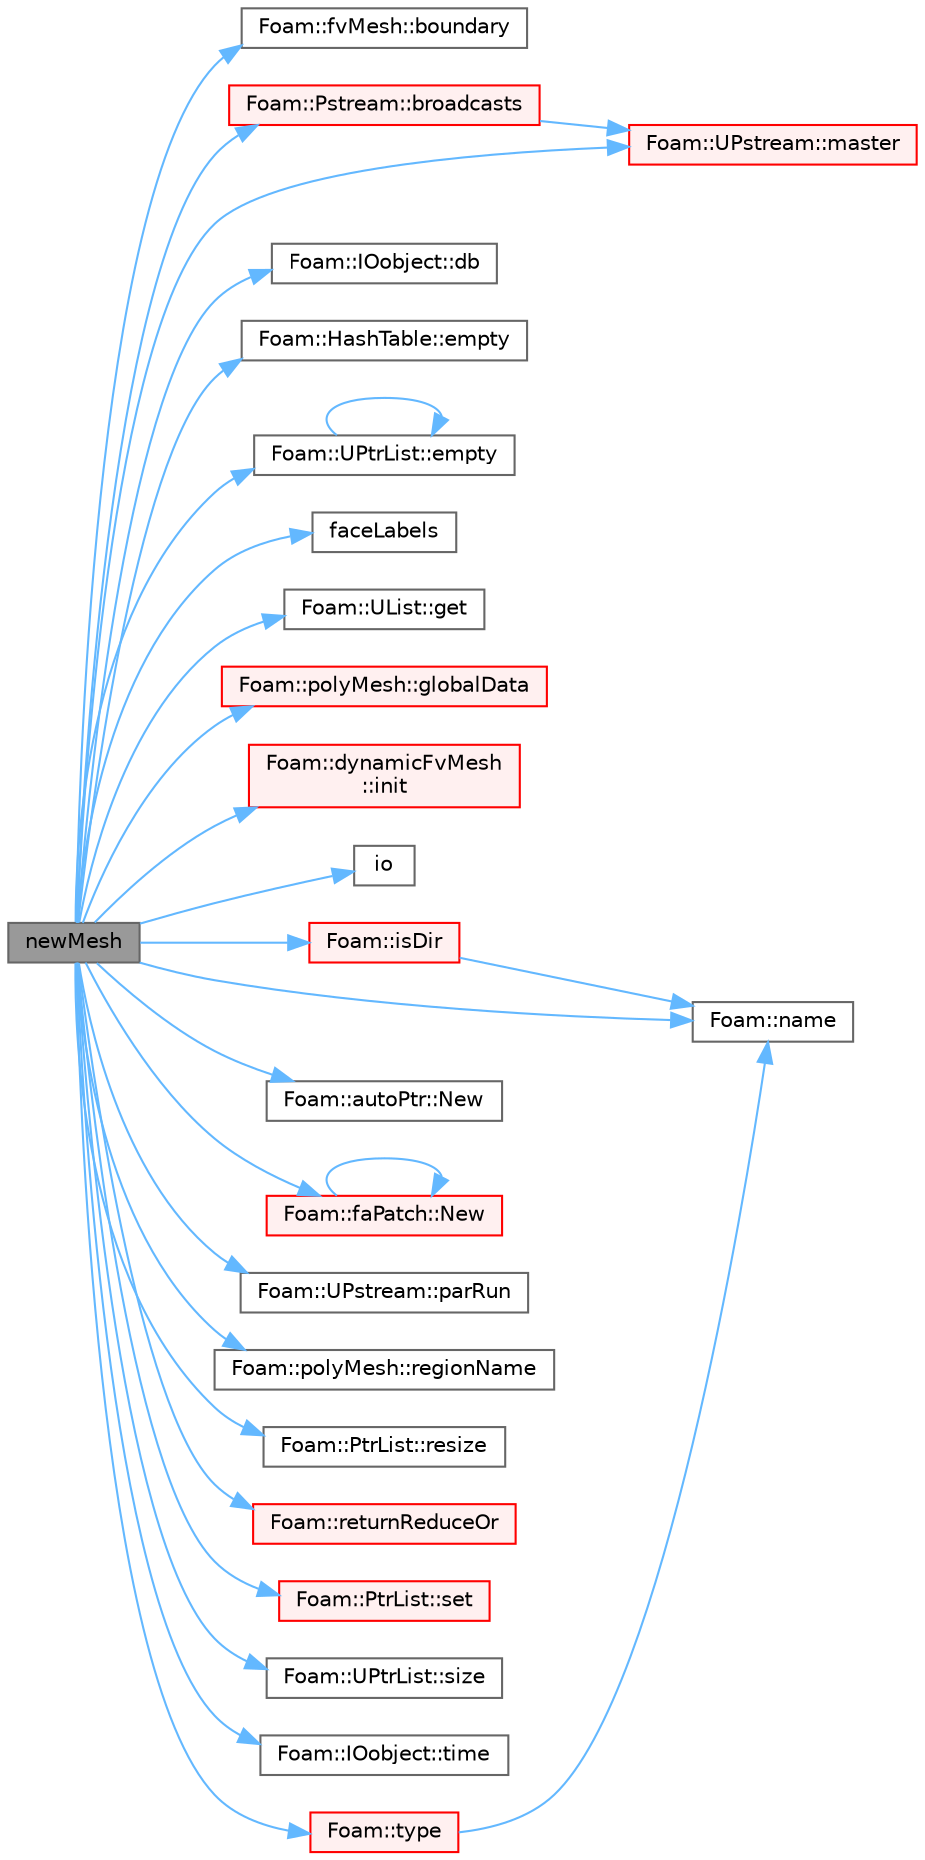 digraph "newMesh"
{
 // LATEX_PDF_SIZE
  bgcolor="transparent";
  edge [fontname=Helvetica,fontsize=10,labelfontname=Helvetica,labelfontsize=10];
  node [fontname=Helvetica,fontsize=10,shape=box,height=0.2,width=0.4];
  rankdir="LR";
  Node1 [id="Node000001",label="newMesh",height=0.2,width=0.4,color="gray40", fillcolor="grey60", style="filled", fontcolor="black",tooltip=" "];
  Node1 -> Node2 [id="edge1_Node000001_Node000002",color="steelblue1",style="solid",tooltip=" "];
  Node2 [id="Node000002",label="Foam::fvMesh::boundary",height=0.2,width=0.4,color="grey40", fillcolor="white", style="filled",URL="$classFoam_1_1fvMesh.html#aa4fb7dfe01b8c7688ec3feae973dff22",tooltip=" "];
  Node1 -> Node3 [id="edge2_Node000001_Node000003",color="steelblue1",style="solid",tooltip=" "];
  Node3 [id="Node000003",label="Foam::Pstream::broadcasts",height=0.2,width=0.4,color="red", fillcolor="#FFF0F0", style="filled",URL="$classFoam_1_1Pstream.html#afa7a0d461e6372ade669201afce0e1c3",tooltip=" "];
  Node3 -> Node9 [id="edge3_Node000003_Node000009",color="steelblue1",style="solid",tooltip=" "];
  Node9 [id="Node000009",label="Foam::UPstream::master",height=0.2,width=0.4,color="red", fillcolor="#FFF0F0", style="filled",URL="$classFoam_1_1UPstream.html#a60159c36fcc2e247e0cb24b89914f1e4",tooltip=" "];
  Node1 -> Node13 [id="edge4_Node000001_Node000013",color="steelblue1",style="solid",tooltip=" "];
  Node13 [id="Node000013",label="Foam::IOobject::db",height=0.2,width=0.4,color="grey40", fillcolor="white", style="filled",URL="$classFoam_1_1IOobject.html#a55897374f7fc0b46252cc3bd11c23d4b",tooltip=" "];
  Node1 -> Node14 [id="edge5_Node000001_Node000014",color="steelblue1",style="solid",tooltip=" "];
  Node14 [id="Node000014",label="Foam::HashTable::empty",height=0.2,width=0.4,color="grey40", fillcolor="white", style="filled",URL="$classFoam_1_1HashTable.html#a3f6fc5de06a318920d84f3c3742db07f",tooltip=" "];
  Node1 -> Node15 [id="edge6_Node000001_Node000015",color="steelblue1",style="solid",tooltip=" "];
  Node15 [id="Node000015",label="Foam::UPtrList::empty",height=0.2,width=0.4,color="grey40", fillcolor="white", style="filled",URL="$classFoam_1_1UPtrList.html#a3f6fc5de06a318920d84f3c3742db07f",tooltip=" "];
  Node15 -> Node15 [id="edge7_Node000015_Node000015",color="steelblue1",style="solid",tooltip=" "];
  Node1 -> Node16 [id="edge8_Node000001_Node000016",color="steelblue1",style="solid",tooltip=" "];
  Node16 [id="Node000016",label="faceLabels",height=0.2,width=0.4,color="grey40", fillcolor="white", style="filled",URL="$checkPatchTopology_8H.html#a55c46a3bcd35bf10c76a8bf3954bf274",tooltip=" "];
  Node1 -> Node17 [id="edge9_Node000001_Node000017",color="steelblue1",style="solid",tooltip=" "];
  Node17 [id="Node000017",label="Foam::UList::get",height=0.2,width=0.4,color="grey40", fillcolor="white", style="filled",URL="$classFoam_1_1UList.html#a4f5dee16f964876ab3697477043ed179",tooltip=" "];
  Node1 -> Node18 [id="edge10_Node000001_Node000018",color="steelblue1",style="solid",tooltip=" "];
  Node18 [id="Node000018",label="Foam::polyMesh::globalData",height=0.2,width=0.4,color="red", fillcolor="#FFF0F0", style="filled",URL="$classFoam_1_1polyMesh.html#a5e9cb8eb9e52843d336386b13423d19c",tooltip=" "];
  Node1 -> Node22 [id="edge11_Node000001_Node000022",color="steelblue1",style="solid",tooltip=" "];
  Node22 [id="Node000022",label="Foam::dynamicFvMesh\l::init",height=0.2,width=0.4,color="red", fillcolor="#FFF0F0", style="filled",URL="$classFoam_1_1dynamicFvMesh.html#a460e489a34859d4868bfb74195ae243c",tooltip=" "];
  Node1 -> Node28 [id="edge12_Node000001_Node000028",color="steelblue1",style="solid",tooltip=" "];
  Node28 [id="Node000028",label="io",height=0.2,width=0.4,color="grey40", fillcolor="white", style="filled",URL="$lagrangian_2reactingParcelFoam_2createMeshesPostProcess_8H.html#a5b4575252c9e475bd8784f80e445a82d",tooltip=" "];
  Node1 -> Node29 [id="edge13_Node000001_Node000029",color="steelblue1",style="solid",tooltip=" "];
  Node29 [id="Node000029",label="Foam::isDir",height=0.2,width=0.4,color="red", fillcolor="#FFF0F0", style="filled",URL="$namespaceFoam.html#aeb53e94fd0882811464b5e04683bfb5b",tooltip=" "];
  Node29 -> Node31 [id="edge14_Node000029_Node000031",color="steelblue1",style="solid",tooltip=" "];
  Node31 [id="Node000031",label="Foam::name",height=0.2,width=0.4,color="grey40", fillcolor="white", style="filled",URL="$namespaceFoam.html#accde1bf3e2a4105cca868012a680afbe",tooltip=" "];
  Node1 -> Node9 [id="edge15_Node000001_Node000009",color="steelblue1",style="solid",tooltip=" "];
  Node1 -> Node31 [id="edge16_Node000001_Node000031",color="steelblue1",style="solid",tooltip=" "];
  Node1 -> Node32 [id="edge17_Node000001_Node000032",color="steelblue1",style="solid",tooltip=" "];
  Node32 [id="Node000032",label="Foam::autoPtr::New",height=0.2,width=0.4,color="grey40", fillcolor="white", style="filled",URL="$classFoam_1_1autoPtr.html#aaea33ebc504bdca5b97f88a0aea57d4e",tooltip=" "];
  Node1 -> Node33 [id="edge18_Node000001_Node000033",color="steelblue1",style="solid",tooltip=" "];
  Node33 [id="Node000033",label="Foam::faPatch::New",height=0.2,width=0.4,color="red", fillcolor="#FFF0F0", style="filled",URL="$classFoam_1_1faPatch.html#a713db5955cd1fed9e6d4a5614760060a",tooltip=" "];
  Node33 -> Node33 [id="edge19_Node000033_Node000033",color="steelblue1",style="solid",tooltip=" "];
  Node1 -> Node36 [id="edge20_Node000001_Node000036",color="steelblue1",style="solid",tooltip=" "];
  Node36 [id="Node000036",label="Foam::UPstream::parRun",height=0.2,width=0.4,color="grey40", fillcolor="white", style="filled",URL="$classFoam_1_1UPstream.html#afb8def01c77f71ab69d0bf95b9fb0321",tooltip=" "];
  Node1 -> Node37 [id="edge21_Node000001_Node000037",color="steelblue1",style="solid",tooltip=" "];
  Node37 [id="Node000037",label="Foam::polyMesh::regionName",height=0.2,width=0.4,color="grey40", fillcolor="white", style="filled",URL="$classFoam_1_1polyMesh.html#a0c3aab837312aba01a37cc2e31da6040",tooltip=" "];
  Node1 -> Node38 [id="edge22_Node000001_Node000038",color="steelblue1",style="solid",tooltip=" "];
  Node38 [id="Node000038",label="Foam::PtrList::resize",height=0.2,width=0.4,color="grey40", fillcolor="white", style="filled",URL="$classFoam_1_1PtrList.html#af4e0ad67cce84dd8126a19abedad9d56",tooltip=" "];
  Node1 -> Node26 [id="edge23_Node000001_Node000026",color="steelblue1",style="solid",tooltip=" "];
  Node26 [id="Node000026",label="Foam::returnReduceOr",height=0.2,width=0.4,color="red", fillcolor="#FFF0F0", style="filled",URL="$namespaceFoam.html#a2e469ccb2cea405f7ddd435d8de00ceb",tooltip=" "];
  Node1 -> Node39 [id="edge24_Node000001_Node000039",color="steelblue1",style="solid",tooltip=" "];
  Node39 [id="Node000039",label="Foam::PtrList::set",height=0.2,width=0.4,color="red", fillcolor="#FFF0F0", style="filled",URL="$classFoam_1_1PtrList.html#a0e0a32f842b05e1d69f10292dc27198a",tooltip=" "];
  Node1 -> Node8 [id="edge25_Node000001_Node000008",color="steelblue1",style="solid",tooltip=" "];
  Node8 [id="Node000008",label="Foam::UPtrList::size",height=0.2,width=0.4,color="grey40", fillcolor="white", style="filled",URL="$classFoam_1_1UPtrList.html#a95603446b248fe1ecf5dc59bcc2eaff0",tooltip=" "];
  Node1 -> Node42 [id="edge26_Node000001_Node000042",color="steelblue1",style="solid",tooltip=" "];
  Node42 [id="Node000042",label="Foam::IOobject::time",height=0.2,width=0.4,color="grey40", fillcolor="white", style="filled",URL="$classFoam_1_1IOobject.html#a063241beec817c2d3664aaea16d09f20",tooltip=" "];
  Node1 -> Node43 [id="edge27_Node000001_Node000043",color="steelblue1",style="solid",tooltip=" "];
  Node43 [id="Node000043",label="Foam::type",height=0.2,width=0.4,color="red", fillcolor="#FFF0F0", style="filled",URL="$namespaceFoam.html#a69e2e8a647a7073be8ce6437c0aff762",tooltip=" "];
  Node43 -> Node31 [id="edge28_Node000043_Node000031",color="steelblue1",style="solid",tooltip=" "];
}
